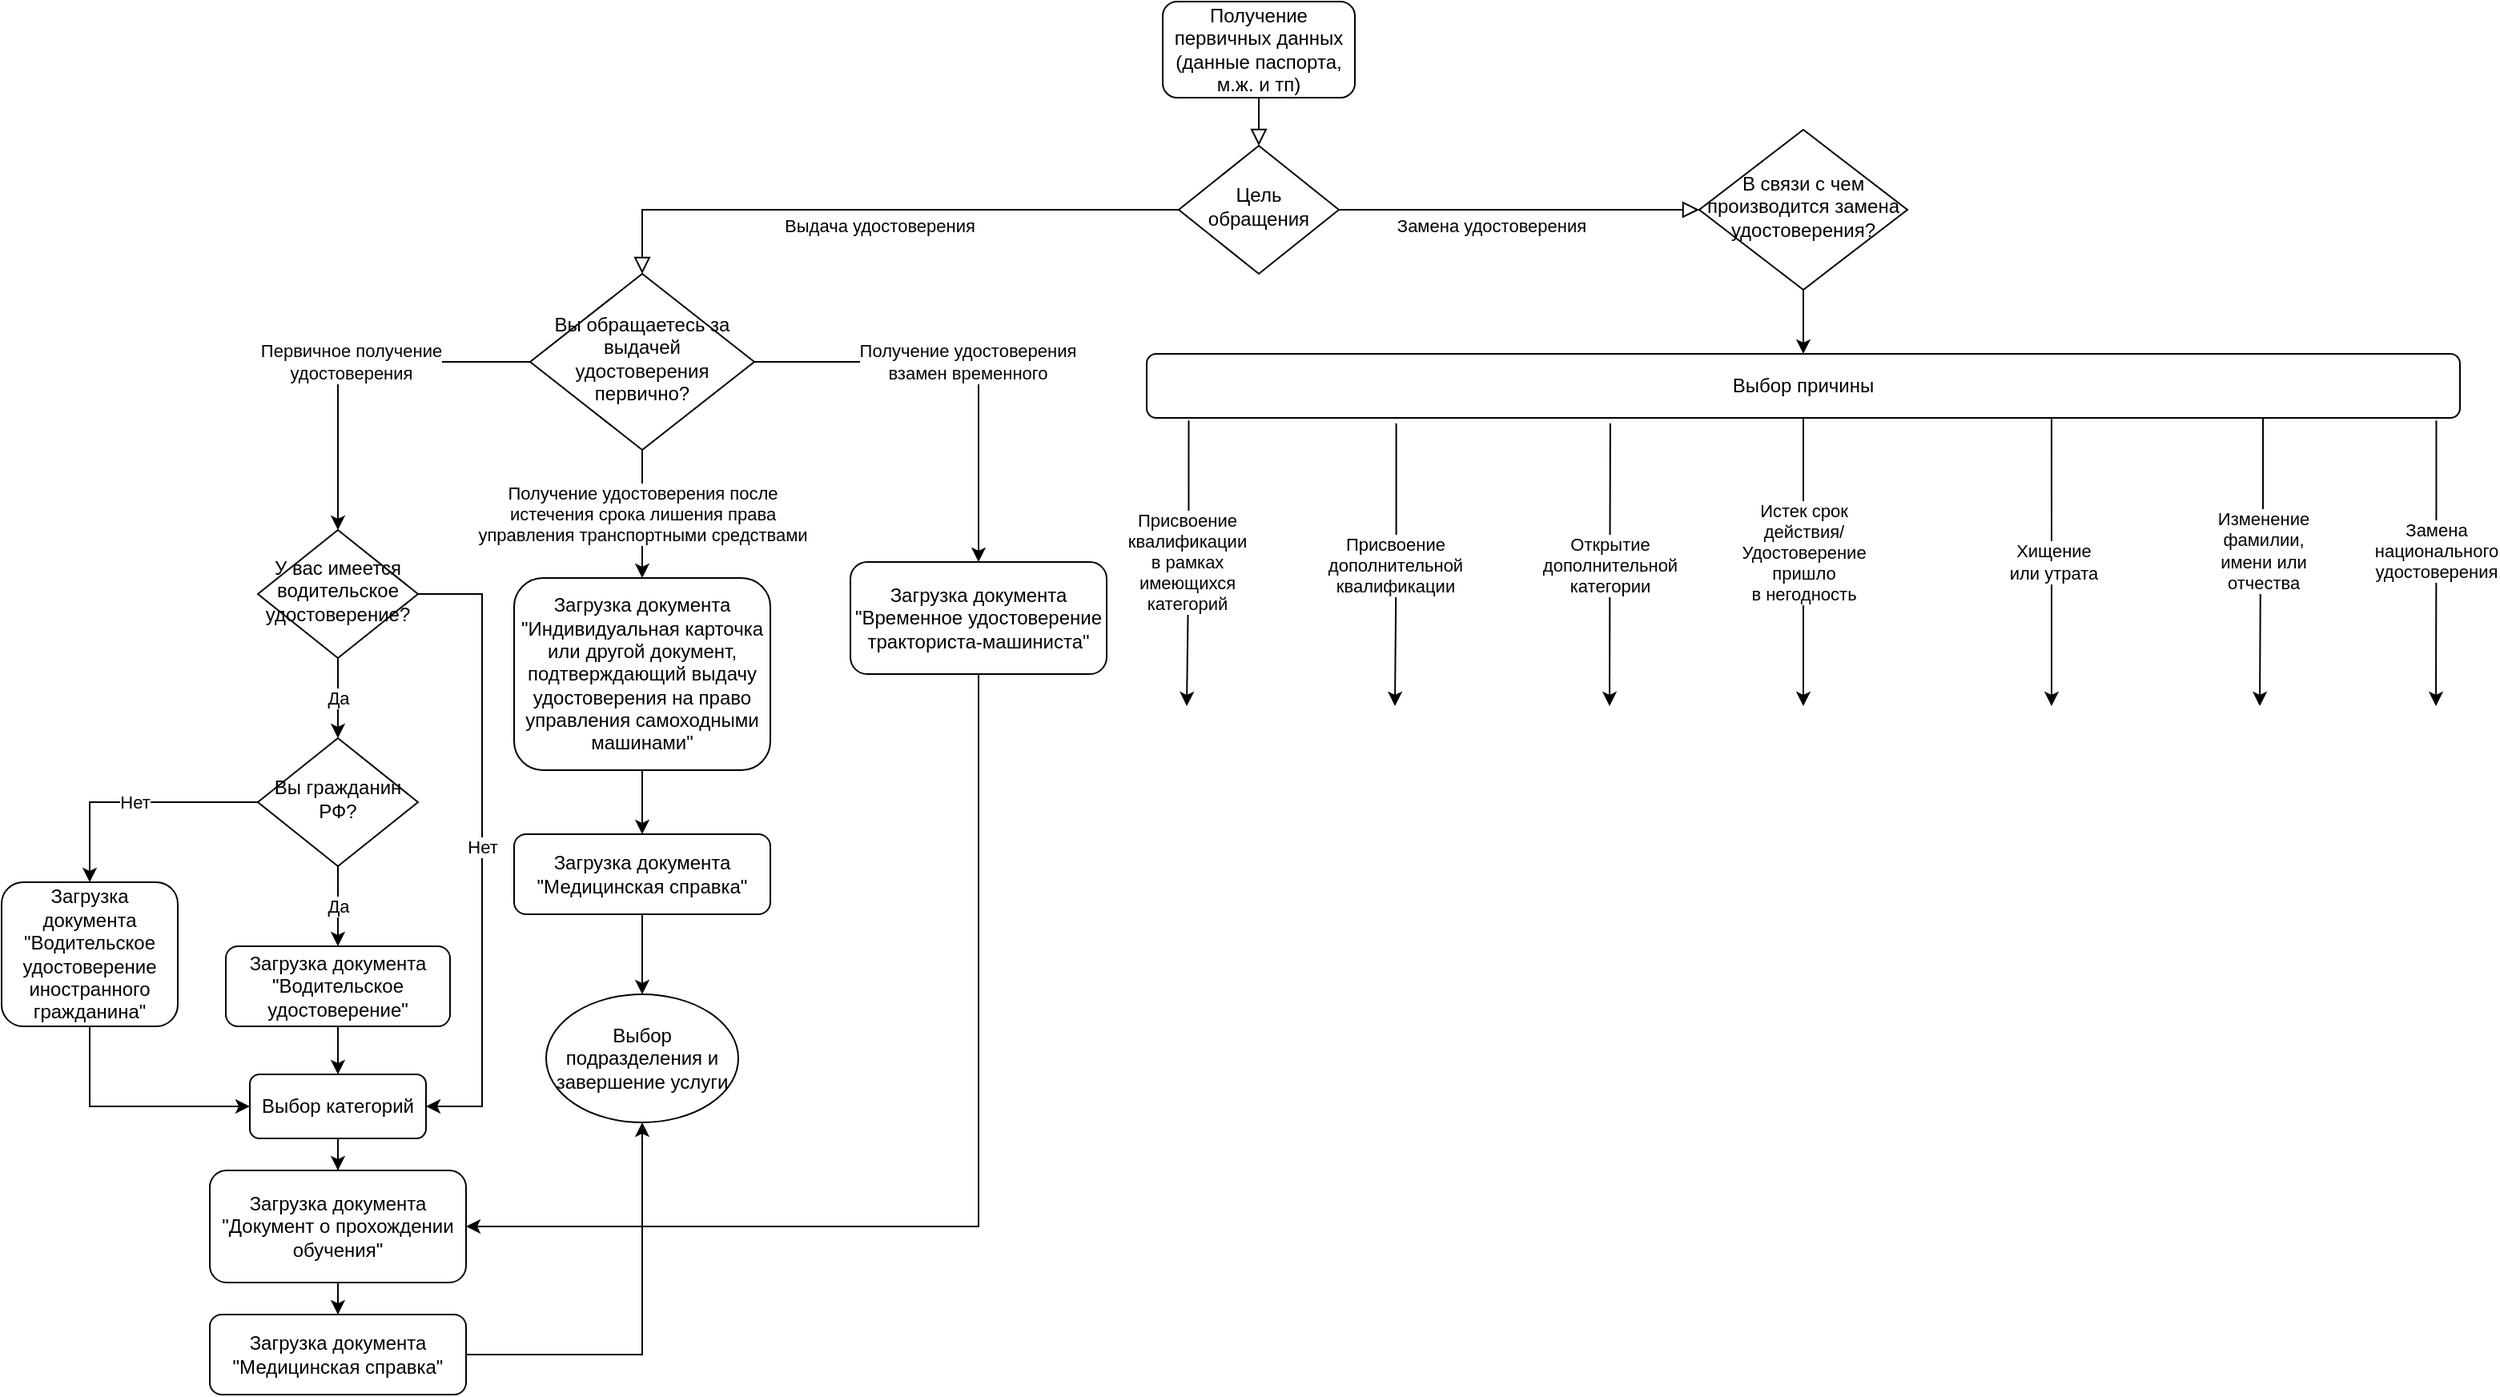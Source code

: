 <mxfile version="14.8.0" type="github" pages="8">
  <diagram id="C5RBs43oDa-KdzZeNtuy" name="Page-1">
    <mxGraphModel dx="1185" dy="635" grid="1" gridSize="10" guides="1" tooltips="1" connect="1" arrows="1" fold="1" page="1" pageScale="1" pageWidth="1654" pageHeight="1169" math="0" shadow="0">
      <root>
        <mxCell id="WIyWlLk6GJQsqaUBKTNV-0" />
        <mxCell id="WIyWlLk6GJQsqaUBKTNV-1" parent="WIyWlLk6GJQsqaUBKTNV-0" />
        <mxCell id="WIyWlLk6GJQsqaUBKTNV-2" value="" style="rounded=0;html=1;jettySize=auto;orthogonalLoop=1;fontSize=11;endArrow=block;endFill=0;endSize=8;strokeWidth=1;shadow=0;labelBackgroundColor=none;edgeStyle=orthogonalEdgeStyle;" parent="WIyWlLk6GJQsqaUBKTNV-1" source="WIyWlLk6GJQsqaUBKTNV-3" target="WIyWlLk6GJQsqaUBKTNV-6" edge="1">
          <mxGeometry relative="1" as="geometry" />
        </mxCell>
        <mxCell id="WIyWlLk6GJQsqaUBKTNV-3" value="Получение первичных данных (данные паспорта, м.ж. и тп)" style="rounded=1;whiteSpace=wrap;html=1;fontSize=12;glass=0;strokeWidth=1;shadow=0;" parent="WIyWlLk6GJQsqaUBKTNV-1" vertex="1">
          <mxGeometry x="765" y="40" width="120" height="60" as="geometry" />
        </mxCell>
        <mxCell id="WIyWlLk6GJQsqaUBKTNV-4" value="Замена удостоверения" style="rounded=0;html=1;jettySize=auto;orthogonalLoop=1;fontSize=11;endArrow=block;endFill=0;endSize=8;strokeWidth=1;shadow=0;labelBackgroundColor=none;edgeStyle=orthogonalEdgeStyle;entryX=0;entryY=0.5;entryDx=0;entryDy=0;" parent="WIyWlLk6GJQsqaUBKTNV-1" source="WIyWlLk6GJQsqaUBKTNV-6" target="LP5ZY8irFqe8Ylj5ovww-49" edge="1">
          <mxGeometry x="-0.156" y="-10" relative="1" as="geometry">
            <mxPoint as="offset" />
            <mxPoint x="825.0" y="260" as="targetPoint" />
          </mxGeometry>
        </mxCell>
        <mxCell id="WIyWlLk6GJQsqaUBKTNV-5" value="Выдача удостоверения" style="edgeStyle=orthogonalEdgeStyle;rounded=0;html=1;jettySize=auto;orthogonalLoop=1;fontSize=11;endArrow=block;endFill=0;endSize=8;strokeWidth=1;shadow=0;labelBackgroundColor=none;entryX=0.5;entryY=0;entryDx=0;entryDy=0;" parent="WIyWlLk6GJQsqaUBKTNV-1" source="WIyWlLk6GJQsqaUBKTNV-6" target="LP5ZY8irFqe8Ylj5ovww-3" edge="1">
          <mxGeometry y="10" relative="1" as="geometry">
            <mxPoint as="offset" />
            <mxPoint x="440" y="190" as="targetPoint" />
          </mxGeometry>
        </mxCell>
        <mxCell id="WIyWlLk6GJQsqaUBKTNV-6" value="Цель обращения" style="rhombus;whiteSpace=wrap;html=1;shadow=0;fontFamily=Helvetica;fontSize=12;align=center;strokeWidth=1;spacing=6;spacingTop=-4;" parent="WIyWlLk6GJQsqaUBKTNV-1" vertex="1">
          <mxGeometry x="775" y="130" width="100" height="80" as="geometry" />
        </mxCell>
        <mxCell id="LP5ZY8irFqe8Ylj5ovww-7" value="Первичное получение &lt;br&gt;удостоверения" style="edgeStyle=orthogonalEdgeStyle;rounded=0;orthogonalLoop=1;jettySize=auto;html=1;entryX=0.5;entryY=0;entryDx=0;entryDy=0;" edge="1" parent="WIyWlLk6GJQsqaUBKTNV-1" source="LP5ZY8irFqe8Ylj5ovww-3" target="LP5ZY8irFqe8Ylj5ovww-5">
          <mxGeometry relative="1" as="geometry" />
        </mxCell>
        <mxCell id="LP5ZY8irFqe8Ylj5ovww-8" value="Получение удостоверения после &lt;br&gt;истечения срока лишения права &lt;br&gt;управления транспортными средствами" style="edgeStyle=orthogonalEdgeStyle;rounded=0;orthogonalLoop=1;jettySize=auto;html=1;entryX=0.5;entryY=0;entryDx=0;entryDy=0;" edge="1" parent="WIyWlLk6GJQsqaUBKTNV-1" source="LP5ZY8irFqe8Ylj5ovww-3" target="LP5ZY8irFqe8Ylj5ovww-6">
          <mxGeometry relative="1" as="geometry" />
        </mxCell>
        <mxCell id="LP5ZY8irFqe8Ylj5ovww-10" value="Получение удостоверения &lt;br&gt;взамен временного" style="edgeStyle=orthogonalEdgeStyle;rounded=0;orthogonalLoop=1;jettySize=auto;html=1;entryX=0.5;entryY=0;entryDx=0;entryDy=0;" edge="1" parent="WIyWlLk6GJQsqaUBKTNV-1" source="LP5ZY8irFqe8Ylj5ovww-3" target="LP5ZY8irFqe8Ylj5ovww-9">
          <mxGeometry relative="1" as="geometry" />
        </mxCell>
        <mxCell id="LP5ZY8irFqe8Ylj5ovww-3" value="Вы обращаетесь за выдачей удостоверения первично?" style="rhombus;whiteSpace=wrap;html=1;shadow=0;fontFamily=Helvetica;fontSize=12;align=center;strokeWidth=1;spacing=6;spacingTop=-4;" vertex="1" parent="WIyWlLk6GJQsqaUBKTNV-1">
          <mxGeometry x="370" y="210" width="140" height="110" as="geometry" />
        </mxCell>
        <mxCell id="LP5ZY8irFqe8Ylj5ovww-12" value="Да" style="edgeStyle=orthogonalEdgeStyle;rounded=0;orthogonalLoop=1;jettySize=auto;html=1;entryX=0.5;entryY=0;entryDx=0;entryDy=0;" edge="1" parent="WIyWlLk6GJQsqaUBKTNV-1" source="LP5ZY8irFqe8Ylj5ovww-5" target="LP5ZY8irFqe8Ylj5ovww-11">
          <mxGeometry relative="1" as="geometry" />
        </mxCell>
        <mxCell id="LP5ZY8irFqe8Ylj5ovww-47" value="Нет" style="edgeStyle=orthogonalEdgeStyle;rounded=0;orthogonalLoop=1;jettySize=auto;html=1;entryX=1;entryY=0.5;entryDx=0;entryDy=0;" edge="1" parent="WIyWlLk6GJQsqaUBKTNV-1" source="LP5ZY8irFqe8Ylj5ovww-5" target="LP5ZY8irFqe8Ylj5ovww-29">
          <mxGeometry relative="1" as="geometry">
            <Array as="points">
              <mxPoint x="340" y="410" />
              <mxPoint x="340" y="730" />
            </Array>
          </mxGeometry>
        </mxCell>
        <mxCell id="LP5ZY8irFqe8Ylj5ovww-5" value="У вас имеется водительское удостоверение?" style="rhombus;whiteSpace=wrap;html=1;shadow=0;fontFamily=Helvetica;fontSize=12;align=center;strokeWidth=1;spacing=6;spacingTop=-4;" vertex="1" parent="WIyWlLk6GJQsqaUBKTNV-1">
          <mxGeometry x="200" y="370" width="100" height="80" as="geometry" />
        </mxCell>
        <mxCell id="LP5ZY8irFqe8Ylj5ovww-17" style="edgeStyle=orthogonalEdgeStyle;rounded=0;orthogonalLoop=1;jettySize=auto;html=1;entryX=0.5;entryY=0;entryDx=0;entryDy=0;" edge="1" parent="WIyWlLk6GJQsqaUBKTNV-1" source="LP5ZY8irFqe8Ylj5ovww-6" target="LP5ZY8irFqe8Ylj5ovww-15">
          <mxGeometry relative="1" as="geometry" />
        </mxCell>
        <mxCell id="LP5ZY8irFqe8Ylj5ovww-6" value="Загрузка документа &quot;Индивидуальная карточка или другой документ, подтверждающий выдачу удостоверения на право управления самоходными машинами&quot;" style="rounded=1;whiteSpace=wrap;html=1;shadow=0;strokeWidth=1;" vertex="1" parent="WIyWlLk6GJQsqaUBKTNV-1">
          <mxGeometry x="360" y="400" width="160" height="120" as="geometry" />
        </mxCell>
        <mxCell id="LP5ZY8irFqe8Ylj5ovww-46" style="edgeStyle=orthogonalEdgeStyle;rounded=0;orthogonalLoop=1;jettySize=auto;html=1;entryX=1;entryY=0.5;entryDx=0;entryDy=0;" edge="1" parent="WIyWlLk6GJQsqaUBKTNV-1" source="LP5ZY8irFqe8Ylj5ovww-9" target="LP5ZY8irFqe8Ylj5ovww-31">
          <mxGeometry relative="1" as="geometry">
            <Array as="points">
              <mxPoint x="650" y="805" />
            </Array>
          </mxGeometry>
        </mxCell>
        <mxCell id="LP5ZY8irFqe8Ylj5ovww-9" value="Загрузка документа &quot;Временное удостоверение тракториста-машиниста&quot;" style="rounded=1;whiteSpace=wrap;html=1;shadow=0;strokeWidth=1;" vertex="1" parent="WIyWlLk6GJQsqaUBKTNV-1">
          <mxGeometry x="570" y="390" width="160" height="70" as="geometry" />
        </mxCell>
        <mxCell id="LP5ZY8irFqe8Ylj5ovww-25" value="Да" style="edgeStyle=orthogonalEdgeStyle;rounded=0;orthogonalLoop=1;jettySize=auto;html=1;entryX=0.5;entryY=0;entryDx=0;entryDy=0;" edge="1" parent="WIyWlLk6GJQsqaUBKTNV-1" source="LP5ZY8irFqe8Ylj5ovww-11" target="LP5ZY8irFqe8Ylj5ovww-24">
          <mxGeometry relative="1" as="geometry" />
        </mxCell>
        <mxCell id="LP5ZY8irFqe8Ylj5ovww-28" value="Нет" style="edgeStyle=orthogonalEdgeStyle;rounded=0;orthogonalLoop=1;jettySize=auto;html=1;entryX=0.5;entryY=0;entryDx=0;entryDy=0;" edge="1" parent="WIyWlLk6GJQsqaUBKTNV-1" source="LP5ZY8irFqe8Ylj5ovww-11" target="LP5ZY8irFqe8Ylj5ovww-26">
          <mxGeometry relative="1" as="geometry" />
        </mxCell>
        <mxCell id="LP5ZY8irFqe8Ylj5ovww-11" value="Вы гражданин РФ?" style="rhombus;whiteSpace=wrap;html=1;shadow=0;fontFamily=Helvetica;fontSize=12;align=center;strokeWidth=1;spacing=6;spacingTop=-4;" vertex="1" parent="WIyWlLk6GJQsqaUBKTNV-1">
          <mxGeometry x="200" y="500" width="100" height="80" as="geometry" />
        </mxCell>
        <mxCell id="LP5ZY8irFqe8Ylj5ovww-18" style="edgeStyle=orthogonalEdgeStyle;rounded=0;orthogonalLoop=1;jettySize=auto;html=1;entryX=0.5;entryY=0;entryDx=0;entryDy=0;" edge="1" parent="WIyWlLk6GJQsqaUBKTNV-1" source="LP5ZY8irFqe8Ylj5ovww-15" target="LP5ZY8irFqe8Ylj5ovww-16">
          <mxGeometry relative="1" as="geometry" />
        </mxCell>
        <mxCell id="LP5ZY8irFqe8Ylj5ovww-15" value="Загрузка документа &quot;Медицинская справка&quot;" style="rounded=1;whiteSpace=wrap;html=1;shadow=0;strokeWidth=1;" vertex="1" parent="WIyWlLk6GJQsqaUBKTNV-1">
          <mxGeometry x="360" y="560" width="160" height="50" as="geometry" />
        </mxCell>
        <mxCell id="LP5ZY8irFqe8Ylj5ovww-16" value="Выбор подразделения и завершение услуги" style="ellipse;whiteSpace=wrap;html=1;shadow=0;strokeWidth=1;" vertex="1" parent="WIyWlLk6GJQsqaUBKTNV-1">
          <mxGeometry x="380" y="660" width="120" height="80" as="geometry" />
        </mxCell>
        <mxCell id="LP5ZY8irFqe8Ylj5ovww-30" style="edgeStyle=orthogonalEdgeStyle;rounded=0;orthogonalLoop=1;jettySize=auto;html=1;entryX=0.5;entryY=0;entryDx=0;entryDy=0;" edge="1" parent="WIyWlLk6GJQsqaUBKTNV-1" source="LP5ZY8irFqe8Ylj5ovww-24" target="LP5ZY8irFqe8Ylj5ovww-29">
          <mxGeometry relative="1" as="geometry" />
        </mxCell>
        <mxCell id="LP5ZY8irFqe8Ylj5ovww-24" value="Загрузка документа &quot;Водительское удостоверение&quot;" style="rounded=1;whiteSpace=wrap;html=1;shadow=0;strokeWidth=1;" vertex="1" parent="WIyWlLk6GJQsqaUBKTNV-1">
          <mxGeometry x="180" y="630" width="140" height="50" as="geometry" />
        </mxCell>
        <mxCell id="LP5ZY8irFqe8Ylj5ovww-44" style="edgeStyle=orthogonalEdgeStyle;rounded=0;orthogonalLoop=1;jettySize=auto;html=1;entryX=0;entryY=0.5;entryDx=0;entryDy=0;" edge="1" parent="WIyWlLk6GJQsqaUBKTNV-1" source="LP5ZY8irFqe8Ylj5ovww-26" target="LP5ZY8irFqe8Ylj5ovww-29">
          <mxGeometry relative="1" as="geometry">
            <Array as="points">
              <mxPoint x="95" y="730" />
            </Array>
          </mxGeometry>
        </mxCell>
        <mxCell id="LP5ZY8irFqe8Ylj5ovww-26" value="Загрузка документа &quot;Водительское удостоверение иностранного гражданина&quot;" style="rounded=1;whiteSpace=wrap;html=1;shadow=0;strokeWidth=1;" vertex="1" parent="WIyWlLk6GJQsqaUBKTNV-1">
          <mxGeometry x="40" y="590" width="110" height="90" as="geometry" />
        </mxCell>
        <mxCell id="LP5ZY8irFqe8Ylj5ovww-33" style="edgeStyle=orthogonalEdgeStyle;rounded=0;orthogonalLoop=1;jettySize=auto;html=1;" edge="1" parent="WIyWlLk6GJQsqaUBKTNV-1" source="LP5ZY8irFqe8Ylj5ovww-29" target="LP5ZY8irFqe8Ylj5ovww-31">
          <mxGeometry relative="1" as="geometry" />
        </mxCell>
        <mxCell id="LP5ZY8irFqe8Ylj5ovww-29" value="Выбор категорий" style="rounded=1;whiteSpace=wrap;html=1;shadow=0;strokeWidth=1;" vertex="1" parent="WIyWlLk6GJQsqaUBKTNV-1">
          <mxGeometry x="195" y="710" width="110" height="40" as="geometry" />
        </mxCell>
        <mxCell id="LP5ZY8irFqe8Ylj5ovww-34" style="edgeStyle=orthogonalEdgeStyle;rounded=0;orthogonalLoop=1;jettySize=auto;html=1;" edge="1" parent="WIyWlLk6GJQsqaUBKTNV-1" source="LP5ZY8irFqe8Ylj5ovww-31" target="LP5ZY8irFqe8Ylj5ovww-32">
          <mxGeometry relative="1" as="geometry" />
        </mxCell>
        <mxCell id="LP5ZY8irFqe8Ylj5ovww-31" value="Загрузка документа &quot;Документ о прохождении обучения&quot;" style="rounded=1;whiteSpace=wrap;html=1;shadow=0;strokeWidth=1;" vertex="1" parent="WIyWlLk6GJQsqaUBKTNV-1">
          <mxGeometry x="170" y="770" width="160" height="70" as="geometry" />
        </mxCell>
        <mxCell id="LP5ZY8irFqe8Ylj5ovww-35" style="edgeStyle=orthogonalEdgeStyle;rounded=0;orthogonalLoop=1;jettySize=auto;html=1;entryX=0.5;entryY=1;entryDx=0;entryDy=0;" edge="1" parent="WIyWlLk6GJQsqaUBKTNV-1" source="LP5ZY8irFqe8Ylj5ovww-32" target="LP5ZY8irFqe8Ylj5ovww-16">
          <mxGeometry relative="1" as="geometry" />
        </mxCell>
        <mxCell id="LP5ZY8irFqe8Ylj5ovww-32" value="Загрузка документа &quot;Медицинская справка&quot;" style="rounded=1;whiteSpace=wrap;html=1;shadow=0;strokeWidth=1;" vertex="1" parent="WIyWlLk6GJQsqaUBKTNV-1">
          <mxGeometry x="170" y="860" width="160" height="50" as="geometry" />
        </mxCell>
        <mxCell id="LP5ZY8irFqe8Ylj5ovww-54" style="edgeStyle=orthogonalEdgeStyle;rounded=0;orthogonalLoop=1;jettySize=auto;html=1;" edge="1" parent="WIyWlLk6GJQsqaUBKTNV-1" source="LP5ZY8irFqe8Ylj5ovww-49" target="LP5ZY8irFqe8Ylj5ovww-53">
          <mxGeometry relative="1" as="geometry" />
        </mxCell>
        <mxCell id="LP5ZY8irFqe8Ylj5ovww-49" value="В связи с чем производится замена удостоверения?" style="rhombus;whiteSpace=wrap;html=1;shadow=0;fontFamily=Helvetica;fontSize=12;align=center;strokeWidth=1;spacing=6;spacingTop=-4;" vertex="1" parent="WIyWlLk6GJQsqaUBKTNV-1">
          <mxGeometry x="1100" y="120" width="130" height="100" as="geometry" />
        </mxCell>
        <mxCell id="LP5ZY8irFqe8Ylj5ovww-56" value="Присвоение &lt;br&gt;дополнительной &lt;br&gt;квалификации" style="edgeStyle=orthogonalEdgeStyle;rounded=0;orthogonalLoop=1;jettySize=auto;html=1;exitX=0.19;exitY=1.083;exitDx=0;exitDy=0;exitPerimeter=0;" edge="1" parent="WIyWlLk6GJQsqaUBKTNV-1" source="LP5ZY8irFqe8Ylj5ovww-53">
          <mxGeometry relative="1" as="geometry">
            <mxPoint x="910" y="480" as="targetPoint" />
            <mxPoint x="910" y="320" as="sourcePoint" />
          </mxGeometry>
        </mxCell>
        <mxCell id="LP5ZY8irFqe8Ylj5ovww-59" value="Присвоение &lt;br&gt;квалификации &lt;br&gt;в рамках &lt;br&gt;имеющихся &lt;br&gt;категорий" style="edgeStyle=orthogonalEdgeStyle;rounded=0;orthogonalLoop=1;jettySize=auto;html=1;exitX=0.032;exitY=1.042;exitDx=0;exitDy=0;exitPerimeter=0;" edge="1" parent="WIyWlLk6GJQsqaUBKTNV-1" source="LP5ZY8irFqe8Ylj5ovww-53">
          <mxGeometry relative="1" as="geometry">
            <mxPoint x="780" y="480" as="targetPoint" />
            <mxPoint x="780" y="310" as="sourcePoint" />
          </mxGeometry>
        </mxCell>
        <mxCell id="LP5ZY8irFqe8Ylj5ovww-60" value="Открытие &lt;br&gt;дополнительной &lt;br&gt;категории" style="edgeStyle=orthogonalEdgeStyle;rounded=0;orthogonalLoop=1;jettySize=auto;html=1;exitX=0.353;exitY=1.083;exitDx=0;exitDy=0;exitPerimeter=0;" edge="1" parent="WIyWlLk6GJQsqaUBKTNV-1" source="LP5ZY8irFqe8Ylj5ovww-53">
          <mxGeometry relative="1" as="geometry">
            <mxPoint x="1044" y="480" as="targetPoint" />
            <mxPoint x="1044" y="310" as="sourcePoint" />
          </mxGeometry>
        </mxCell>
        <mxCell id="LP5ZY8irFqe8Ylj5ovww-53" value="Выбор причины" style="rounded=1;whiteSpace=wrap;html=1;shadow=0;strokeWidth=1;" vertex="1" parent="WIyWlLk6GJQsqaUBKTNV-1">
          <mxGeometry x="755" y="260" width="820" height="40" as="geometry" />
        </mxCell>
        <mxCell id="LP5ZY8irFqe8Ylj5ovww-61" value="Хищение &lt;br&gt;или утрата" style="edgeStyle=orthogonalEdgeStyle;rounded=0;orthogonalLoop=1;jettySize=auto;html=1;exitX=0.689;exitY=1;exitDx=0;exitDy=0;exitPerimeter=0;" edge="1" parent="WIyWlLk6GJQsqaUBKTNV-1" source="LP5ZY8irFqe8Ylj5ovww-53">
          <mxGeometry relative="1" as="geometry">
            <mxPoint x="1320" y="480" as="targetPoint" />
            <mxPoint x="1320" y="310" as="sourcePoint" />
          </mxGeometry>
        </mxCell>
        <mxCell id="LP5ZY8irFqe8Ylj5ovww-62" value="Изменение &lt;br&gt;фамилии, &lt;br&gt;имени или &lt;br&gt;отчества" style="edgeStyle=orthogonalEdgeStyle;rounded=0;orthogonalLoop=1;jettySize=auto;html=1;exitX=0.85;exitY=1;exitDx=0;exitDy=0;exitPerimeter=0;" edge="1" parent="WIyWlLk6GJQsqaUBKTNV-1" source="LP5ZY8irFqe8Ylj5ovww-53">
          <mxGeometry x="-0.091" relative="1" as="geometry">
            <mxPoint x="1450" y="480" as="targetPoint" />
            <mxPoint x="1450" y="310" as="sourcePoint" />
            <mxPoint as="offset" />
          </mxGeometry>
        </mxCell>
        <mxCell id="LP5ZY8irFqe8Ylj5ovww-63" value="Замена &lt;br&gt;национального &lt;br&gt;удостоверения" style="edgeStyle=orthogonalEdgeStyle;rounded=0;orthogonalLoop=1;jettySize=auto;html=1;exitX=0.982;exitY=1.042;exitDx=0;exitDy=0;exitPerimeter=0;" edge="1" parent="WIyWlLk6GJQsqaUBKTNV-1" source="LP5ZY8irFqe8Ylj5ovww-53">
          <mxGeometry x="-0.091" relative="1" as="geometry">
            <mxPoint x="1560" y="480" as="targetPoint" />
            <mxPoint x="1560" y="310" as="sourcePoint" />
            <mxPoint as="offset" />
          </mxGeometry>
        </mxCell>
        <mxCell id="LP5ZY8irFqe8Ylj5ovww-64" value="Истек срок &lt;br&gt;действия/&lt;br&gt;Удостоверение &lt;br&gt;пришло &lt;br&gt;в негодность" style="edgeStyle=orthogonalEdgeStyle;rounded=0;orthogonalLoop=1;jettySize=auto;html=1;exitX=0.5;exitY=1;exitDx=0;exitDy=0;exitPerimeter=0;" edge="1" parent="WIyWlLk6GJQsqaUBKTNV-1" source="LP5ZY8irFqe8Ylj5ovww-53">
          <mxGeometry x="-0.077" relative="1" as="geometry">
            <mxPoint x="1165" y="480" as="targetPoint" />
            <mxPoint x="1164.5" y="310" as="sourcePoint" />
            <Array as="points" />
            <mxPoint as="offset" />
          </mxGeometry>
        </mxCell>
      </root>
    </mxGraphModel>
  </diagram>
  <diagram id="hclW55LtqkLdawyu5qr-" name="Присвоение квалификации в рамках имеющихся категорий">
    <mxGraphModel dx="1673" dy="896" grid="1" gridSize="10" guides="1" tooltips="1" connect="1" arrows="1" fold="1" page="1" pageScale="1" pageWidth="827" pageHeight="1169" math="0" shadow="0">
      <root>
        <mxCell id="kvLU15jJftnli9S3MVWt-0" />
        <mxCell id="kvLU15jJftnli9S3MVWt-1" parent="kvLU15jJftnli9S3MVWt-0" />
        <mxCell id="B0eFu-9J3ncslHHkNvlE-0" style="edgeStyle=orthogonalEdgeStyle;rounded=0;orthogonalLoop=1;jettySize=auto;html=1;entryX=0.5;entryY=0;entryDx=0;entryDy=0;" edge="1" parent="kvLU15jJftnli9S3MVWt-1" source="VKUfGbv2Q31R_BO1hPON-0" target="VKUfGbv2Q31R_BO1hPON-1">
          <mxGeometry relative="1" as="geometry" />
        </mxCell>
        <mxCell id="VKUfGbv2Q31R_BO1hPON-0" value="Загрузка документа &quot;Документ о присвоении квалификации&quot;" style="rounded=1;whiteSpace=wrap;html=1;shadow=0;strokeWidth=1;" vertex="1" parent="kvLU15jJftnli9S3MVWt-1">
          <mxGeometry x="120" y="90" width="160" height="50" as="geometry" />
        </mxCell>
        <mxCell id="B0eFu-9J3ncslHHkNvlE-1" style="edgeStyle=orthogonalEdgeStyle;rounded=0;orthogonalLoop=1;jettySize=auto;html=1;entryX=0.5;entryY=0;entryDx=0;entryDy=0;" edge="1" parent="kvLU15jJftnli9S3MVWt-1" source="VKUfGbv2Q31R_BO1hPON-1" target="VKUfGbv2Q31R_BO1hPON-2">
          <mxGeometry relative="1" as="geometry" />
        </mxCell>
        <mxCell id="VKUfGbv2Q31R_BO1hPON-1" value="Загрузка документа &quot;Удостоверение тракториста-машиниста (тракториста) или другое удостоверение на право управления самоходными машинами&lt;span style=&quot;color: rgba(0 , 0 , 0 , 0) ; font-family: monospace ; font-size: 0px&quot;&gt;%3CmxGraphModel%3E%3Croot%3E%3CmxCell%20id%3D%220%22%2F%3E%3CmxCell%20id%3D%221%22%20parent%3D%220%22%2F%3E%3CmxCell%20id%3D%222%22%20value%3D%22%D0%97%D0%B0%D0%B3%D1%80%D1%83%D0%B7%D0%BA%D0%B0%20%D0%B4%D0%BE%D0%BA%D1%83%D0%BC%D0%B5%D0%BD%D1%82%D0%B0%20%26quot%3B%D0%94%D0%BE%D0%BA%D1%83%D0%BC%D0%B5%D0%BD%D1%82%20%D0%BE%20%D0%BF%D1%80%D0%B8%D1%81%D0%B2%D0%BE%D0%B5%D0%BD%D0%B8%D0%B8%20%D0%BA%D0%B2%D0%B0%D0%BB%D0%B8%D1%84%D0%B8%D0%BA%D0%B0%D1%86%D0%B8%D0%B8%26quot%3B%22%20style%3D%22rounded%3D1%3BwhiteSpace%3Dwrap%3Bhtml%3D1%3Bshadow%3D0%3BstrokeWidth%3D1%3B%22%20vertex%3D%221%22%20parent%3D%221%22%3E%3CmxGeometry%20x%3D%221130%22%20y%3D%22420%22%20width%3D%22160%22%20height%3D%2250%22%20as%3D%22geometry%22%2F%3E%3C%2FmxCell%3E%3C%2Froot%3E%3C%2FmxGraphModel%3E&lt;/span&gt;&lt;span style=&quot;color: rgba(0 , 0 , 0 , 0) ; font-family: monospace ; font-size: 0px&quot;&gt;%3CmxGraphModel%3E%3Croot%3E%3CmxCell%20id%3D%220%22%2F%3E%3CmxCell%20id%3D%221%22%20parent%3D%220%22%2F%3E%3CmxCell%20id%3D%222%22%20value%3D%22%D0%97%D0%B0%D0%B3%D1%80%D1%83%D0%B7%D0%BA%D0%B0%20%D0%B4%D0%BE%D0%BA%D1%83%D0%BC%D0%B5%D0%BD%D1%82%D0%B0%20%26quot%3B%D0%94%D0%BE%D0%BA%D1%83%D0%BC%D0%B5%D0%BD%D1%82%20%D0%BE%20%D0%BF%D1%80%D0%B8%D1%81%D0%B2%D0%BE%D0%B5%D0%BD%D0%B8%D0%B8%20%D0%BA%D0%B2%D0%B0%D0%BB%D0%B8%D1%84%D0%B8%D0%BA%D0%B0%D1%86%D0%B8%D0%B8%26quot%3B%22%20style%3D%22rounded%3D1%3BwhiteSpace%3Dwrap%3Bhtml%3D1%3Bshadow%3D0%3BstrokeWidth%3D1%3B%22%20vertex%3D%221%22%20parent%3D%221%22%3E%3CmxGeometry%20x%3D%221130%22%20y%3D%22420%22%20width%3D%22160%22%20height%3D%2250%22%20as%3D%22geometry%22%2F%3E%3C%2FmxCell%3E%3C%2Froot%3E%3C%2FmxGraphModel%3E&lt;/span&gt;&quot;" style="rounded=1;whiteSpace=wrap;html=1;shadow=0;strokeWidth=1;" vertex="1" parent="kvLU15jJftnli9S3MVWt-1">
          <mxGeometry x="120" y="170" width="160" height="90" as="geometry" />
        </mxCell>
        <mxCell id="B0eFu-9J3ncslHHkNvlE-2" style="edgeStyle=orthogonalEdgeStyle;rounded=0;orthogonalLoop=1;jettySize=auto;html=1;entryX=0.5;entryY=0;entryDx=0;entryDy=0;" edge="1" parent="kvLU15jJftnli9S3MVWt-1" source="VKUfGbv2Q31R_BO1hPON-2" target="VKUfGbv2Q31R_BO1hPON-3">
          <mxGeometry relative="1" as="geometry" />
        </mxCell>
        <mxCell id="VKUfGbv2Q31R_BO1hPON-2" value="Загрузка документа &quot;Индивидуальная карточка или другой документ, подтверждающий выдачу удостоверения на право управления самоходными машинами&quot;" style="rounded=1;whiteSpace=wrap;html=1;shadow=0;strokeWidth=1;" vertex="1" parent="kvLU15jJftnli9S3MVWt-1">
          <mxGeometry x="120" y="290" width="160" height="120" as="geometry" />
        </mxCell>
        <mxCell id="B0eFu-9J3ncslHHkNvlE-3" style="edgeStyle=orthogonalEdgeStyle;rounded=0;orthogonalLoop=1;jettySize=auto;html=1;entryX=0.5;entryY=0;entryDx=0;entryDy=0;" edge="1" parent="kvLU15jJftnli9S3MVWt-1" source="VKUfGbv2Q31R_BO1hPON-3" target="3Rrlsl-Phg1nYhmITeOv-0">
          <mxGeometry relative="1" as="geometry" />
        </mxCell>
        <mxCell id="VKUfGbv2Q31R_BO1hPON-3" value="Загрузка документа &quot;Медицинская справка&quot;" style="rounded=1;whiteSpace=wrap;html=1;shadow=0;strokeWidth=1;" vertex="1" parent="kvLU15jJftnli9S3MVWt-1">
          <mxGeometry x="120" y="440" width="160" height="50" as="geometry" />
        </mxCell>
        <mxCell id="3Rrlsl-Phg1nYhmITeOv-0" value="Выбор подразделения и завершение услуги" style="ellipse;whiteSpace=wrap;html=1;shadow=0;strokeWidth=1;" vertex="1" parent="kvLU15jJftnli9S3MVWt-1">
          <mxGeometry x="140" y="540" width="120" height="80" as="geometry" />
        </mxCell>
      </root>
    </mxGraphModel>
  </diagram>
  <diagram id="7OWJ0SJCPcD8ZJ4T7M_F" name="Присвоение дополнительной квалификации">
    <mxGraphModel dx="846" dy="896" grid="1" gridSize="10" guides="1" tooltips="1" connect="1" arrows="1" fold="1" page="1" pageScale="1" pageWidth="827" pageHeight="1169" math="0" shadow="0">
      <root>
        <mxCell id="7sy-wHbYIdsX4-8piPpg-0" />
        <mxCell id="7sy-wHbYIdsX4-8piPpg-1" parent="7sy-wHbYIdsX4-8piPpg-0" />
        <mxCell id="nRg2Jz34SIZ-nacFX3lx-16" style="edgeStyle=orthogonalEdgeStyle;rounded=0;orthogonalLoop=1;jettySize=auto;html=1;entryX=0.5;entryY=0;entryDx=0;entryDy=0;" edge="1" parent="7sy-wHbYIdsX4-8piPpg-1" source="nRg2Jz34SIZ-nacFX3lx-0" target="nRg2Jz34SIZ-nacFX3lx-3">
          <mxGeometry relative="1" as="geometry" />
        </mxCell>
        <mxCell id="nRg2Jz34SIZ-nacFX3lx-0" value="Загрузка документа &quot;Документ о присвоении квалификации&quot;" style="rounded=1;whiteSpace=wrap;html=1;shadow=0;strokeWidth=1;" vertex="1" parent="7sy-wHbYIdsX4-8piPpg-1">
          <mxGeometry x="1100" y="120" width="160" height="50" as="geometry" />
        </mxCell>
        <mxCell id="nRg2Jz34SIZ-nacFX3lx-1" value="Да" style="edgeStyle=orthogonalEdgeStyle;rounded=0;orthogonalLoop=1;jettySize=auto;html=1;entryX=0.5;entryY=0;entryDx=0;entryDy=0;" edge="1" parent="7sy-wHbYIdsX4-8piPpg-1" source="nRg2Jz34SIZ-nacFX3lx-3" target="nRg2Jz34SIZ-nacFX3lx-6">
          <mxGeometry relative="1" as="geometry" />
        </mxCell>
        <mxCell id="nRg2Jz34SIZ-nacFX3lx-2" value="Нет" style="edgeStyle=orthogonalEdgeStyle;rounded=0;orthogonalLoop=1;jettySize=auto;html=1;entryX=1;entryY=0.5;entryDx=0;entryDy=0;" edge="1" parent="7sy-wHbYIdsX4-8piPpg-1" source="nRg2Jz34SIZ-nacFX3lx-3" target="nRg2Jz34SIZ-nacFX3lx-12">
          <mxGeometry relative="1" as="geometry">
            <Array as="points">
              <mxPoint x="1270" y="250" />
              <mxPoint x="1270" y="570" />
            </Array>
          </mxGeometry>
        </mxCell>
        <mxCell id="nRg2Jz34SIZ-nacFX3lx-3" value="У вас имеется водительское удостоверение?" style="rhombus;whiteSpace=wrap;html=1;shadow=0;fontFamily=Helvetica;fontSize=12;align=center;strokeWidth=1;spacing=6;spacingTop=-4;" vertex="1" parent="7sy-wHbYIdsX4-8piPpg-1">
          <mxGeometry x="1130" y="210" width="100" height="80" as="geometry" />
        </mxCell>
        <mxCell id="nRg2Jz34SIZ-nacFX3lx-4" value="Да" style="edgeStyle=orthogonalEdgeStyle;rounded=0;orthogonalLoop=1;jettySize=auto;html=1;entryX=0.5;entryY=0;entryDx=0;entryDy=0;" edge="1" parent="7sy-wHbYIdsX4-8piPpg-1" source="nRg2Jz34SIZ-nacFX3lx-6" target="nRg2Jz34SIZ-nacFX3lx-8">
          <mxGeometry relative="1" as="geometry" />
        </mxCell>
        <mxCell id="nRg2Jz34SIZ-nacFX3lx-5" value="Нет" style="edgeStyle=orthogonalEdgeStyle;rounded=0;orthogonalLoop=1;jettySize=auto;html=1;entryX=0.5;entryY=0;entryDx=0;entryDy=0;" edge="1" parent="7sy-wHbYIdsX4-8piPpg-1" source="nRg2Jz34SIZ-nacFX3lx-6" target="nRg2Jz34SIZ-nacFX3lx-10">
          <mxGeometry relative="1" as="geometry" />
        </mxCell>
        <mxCell id="nRg2Jz34SIZ-nacFX3lx-6" value="Вы гражданин РФ?" style="rhombus;whiteSpace=wrap;html=1;shadow=0;fontFamily=Helvetica;fontSize=12;align=center;strokeWidth=1;spacing=6;spacingTop=-4;" vertex="1" parent="7sy-wHbYIdsX4-8piPpg-1">
          <mxGeometry x="1130" y="340" width="100" height="80" as="geometry" />
        </mxCell>
        <mxCell id="nRg2Jz34SIZ-nacFX3lx-7" style="edgeStyle=orthogonalEdgeStyle;rounded=0;orthogonalLoop=1;jettySize=auto;html=1;entryX=0.5;entryY=0;entryDx=0;entryDy=0;" edge="1" parent="7sy-wHbYIdsX4-8piPpg-1" source="nRg2Jz34SIZ-nacFX3lx-8" target="nRg2Jz34SIZ-nacFX3lx-12">
          <mxGeometry relative="1" as="geometry" />
        </mxCell>
        <mxCell id="nRg2Jz34SIZ-nacFX3lx-8" value="Загрузка документа &quot;Водительское удостоверение&quot;" style="rounded=1;whiteSpace=wrap;html=1;shadow=0;strokeWidth=1;" vertex="1" parent="7sy-wHbYIdsX4-8piPpg-1">
          <mxGeometry x="1110" y="470" width="140" height="50" as="geometry" />
        </mxCell>
        <mxCell id="nRg2Jz34SIZ-nacFX3lx-9" style="edgeStyle=orthogonalEdgeStyle;rounded=0;orthogonalLoop=1;jettySize=auto;html=1;entryX=0;entryY=0.5;entryDx=0;entryDy=0;" edge="1" parent="7sy-wHbYIdsX4-8piPpg-1" source="nRg2Jz34SIZ-nacFX3lx-10" target="nRg2Jz34SIZ-nacFX3lx-12">
          <mxGeometry relative="1" as="geometry">
            <Array as="points">
              <mxPoint x="1025" y="570" />
            </Array>
          </mxGeometry>
        </mxCell>
        <mxCell id="nRg2Jz34SIZ-nacFX3lx-10" value="Загрузка документа &quot;Водительское удостоверение иностранного гражданина&quot;" style="rounded=1;whiteSpace=wrap;html=1;shadow=0;strokeWidth=1;" vertex="1" parent="7sy-wHbYIdsX4-8piPpg-1">
          <mxGeometry x="970" y="430" width="110" height="90" as="geometry" />
        </mxCell>
        <mxCell id="nRg2Jz34SIZ-nacFX3lx-11" style="edgeStyle=orthogonalEdgeStyle;rounded=0;orthogonalLoop=1;jettySize=auto;html=1;" edge="1" parent="7sy-wHbYIdsX4-8piPpg-1" source="nRg2Jz34SIZ-nacFX3lx-12" target="nRg2Jz34SIZ-nacFX3lx-14">
          <mxGeometry relative="1" as="geometry" />
        </mxCell>
        <mxCell id="nRg2Jz34SIZ-nacFX3lx-12" value="Выбор категорий" style="rounded=1;whiteSpace=wrap;html=1;shadow=0;strokeWidth=1;" vertex="1" parent="7sy-wHbYIdsX4-8piPpg-1">
          <mxGeometry x="1125" y="550" width="110" height="40" as="geometry" />
        </mxCell>
        <mxCell id="nRg2Jz34SIZ-nacFX3lx-13" style="edgeStyle=orthogonalEdgeStyle;rounded=0;orthogonalLoop=1;jettySize=auto;html=1;" edge="1" parent="7sy-wHbYIdsX4-8piPpg-1" source="nRg2Jz34SIZ-nacFX3lx-14" target="nRg2Jz34SIZ-nacFX3lx-15">
          <mxGeometry relative="1" as="geometry" />
        </mxCell>
        <mxCell id="nRg2Jz34SIZ-nacFX3lx-14" value="Загрузка документа &quot;Документ о прохождении обучения&quot;" style="rounded=1;whiteSpace=wrap;html=1;shadow=0;strokeWidth=1;" vertex="1" parent="7sy-wHbYIdsX4-8piPpg-1">
          <mxGeometry x="1100" y="610" width="160" height="70" as="geometry" />
        </mxCell>
        <mxCell id="5MmIASrymnTv7L6Ay5e2-1" style="edgeStyle=orthogonalEdgeStyle;rounded=0;orthogonalLoop=1;jettySize=auto;html=1;entryX=0.5;entryY=0;entryDx=0;entryDy=0;" edge="1" parent="7sy-wHbYIdsX4-8piPpg-1" source="nRg2Jz34SIZ-nacFX3lx-15" target="5MmIASrymnTv7L6Ay5e2-0">
          <mxGeometry relative="1" as="geometry" />
        </mxCell>
        <mxCell id="nRg2Jz34SIZ-nacFX3lx-15" value="Загрузка документа &quot;Медицинская справка&quot;" style="rounded=1;whiteSpace=wrap;html=1;shadow=0;strokeWidth=1;" vertex="1" parent="7sy-wHbYIdsX4-8piPpg-1">
          <mxGeometry x="1100" y="700" width="160" height="50" as="geometry" />
        </mxCell>
        <mxCell id="5MmIASrymnTv7L6Ay5e2-0" value="Выбор подразделения и завершение услуги" style="ellipse;whiteSpace=wrap;html=1;shadow=0;strokeWidth=1;" vertex="1" parent="7sy-wHbYIdsX4-8piPpg-1">
          <mxGeometry x="1120" y="790" width="120" height="80" as="geometry" />
        </mxCell>
      </root>
    </mxGraphModel>
  </diagram>
  <diagram id="f9fnHv35TqbvRMG_lHDl" name="Открытие дополнительной категории">
    <mxGraphModel dx="1422" dy="762" grid="1" gridSize="10" guides="1" tooltips="1" connect="1" arrows="1" fold="1" page="1" pageScale="1" pageWidth="827" pageHeight="1169" math="0" shadow="0">
      <root>
        <mxCell id="01sahJC-VMEziEyesvi8-0" />
        <mxCell id="01sahJC-VMEziEyesvi8-1" parent="01sahJC-VMEziEyesvi8-0" />
        <mxCell id="62_IhepMnye-tNB4LGr4-15" style="edgeStyle=orthogonalEdgeStyle;rounded=0;orthogonalLoop=1;jettySize=auto;html=1;entryX=0.5;entryY=0;entryDx=0;entryDy=0;" edge="1" parent="01sahJC-VMEziEyesvi8-1" source="szA9S3h3JyB4_QqYPdiG-0" target="62_IhepMnye-tNB4LGr4-2">
          <mxGeometry relative="1" as="geometry" />
        </mxCell>
        <mxCell id="szA9S3h3JyB4_QqYPdiG-0" value="Загрузка документа &quot;Документ о прохождении обучения&quot;" style="rounded=1;whiteSpace=wrap;html=1;shadow=0;strokeWidth=1;" vertex="1" parent="01sahJC-VMEziEyesvi8-1">
          <mxGeometry x="310" y="40" width="160" height="70" as="geometry" />
        </mxCell>
        <mxCell id="62_IhepMnye-tNB4LGr4-0" value="Да" style="edgeStyle=orthogonalEdgeStyle;rounded=0;orthogonalLoop=1;jettySize=auto;html=1;entryX=0.5;entryY=0;entryDx=0;entryDy=0;" edge="1" parent="01sahJC-VMEziEyesvi8-1" source="62_IhepMnye-tNB4LGr4-2" target="62_IhepMnye-tNB4LGr4-5">
          <mxGeometry relative="1" as="geometry" />
        </mxCell>
        <mxCell id="62_IhepMnye-tNB4LGr4-1" value="Нет" style="edgeStyle=orthogonalEdgeStyle;rounded=0;orthogonalLoop=1;jettySize=auto;html=1;entryX=1;entryY=0.5;entryDx=0;entryDy=0;" edge="1" parent="01sahJC-VMEziEyesvi8-1" source="62_IhepMnye-tNB4LGr4-2" target="62_IhepMnye-tNB4LGr4-11">
          <mxGeometry relative="1" as="geometry">
            <Array as="points">
              <mxPoint x="480" y="180" />
              <mxPoint x="480" y="500" />
            </Array>
          </mxGeometry>
        </mxCell>
        <mxCell id="62_IhepMnye-tNB4LGr4-2" value="У вас имеется водительское удостоверение?" style="rhombus;whiteSpace=wrap;html=1;shadow=0;fontFamily=Helvetica;fontSize=12;align=center;strokeWidth=1;spacing=6;spacingTop=-4;" vertex="1" parent="01sahJC-VMEziEyesvi8-1">
          <mxGeometry x="340" y="140" width="100" height="80" as="geometry" />
        </mxCell>
        <mxCell id="62_IhepMnye-tNB4LGr4-3" value="Да" style="edgeStyle=orthogonalEdgeStyle;rounded=0;orthogonalLoop=1;jettySize=auto;html=1;entryX=0.5;entryY=0;entryDx=0;entryDy=0;" edge="1" parent="01sahJC-VMEziEyesvi8-1" source="62_IhepMnye-tNB4LGr4-5" target="62_IhepMnye-tNB4LGr4-7">
          <mxGeometry relative="1" as="geometry" />
        </mxCell>
        <mxCell id="62_IhepMnye-tNB4LGr4-4" value="Нет" style="edgeStyle=orthogonalEdgeStyle;rounded=0;orthogonalLoop=1;jettySize=auto;html=1;entryX=0.5;entryY=0;entryDx=0;entryDy=0;" edge="1" parent="01sahJC-VMEziEyesvi8-1" source="62_IhepMnye-tNB4LGr4-5" target="62_IhepMnye-tNB4LGr4-9">
          <mxGeometry relative="1" as="geometry" />
        </mxCell>
        <mxCell id="62_IhepMnye-tNB4LGr4-5" value="Вы гражданин РФ?" style="rhombus;whiteSpace=wrap;html=1;shadow=0;fontFamily=Helvetica;fontSize=12;align=center;strokeWidth=1;spacing=6;spacingTop=-4;" vertex="1" parent="01sahJC-VMEziEyesvi8-1">
          <mxGeometry x="340" y="270" width="100" height="80" as="geometry" />
        </mxCell>
        <mxCell id="62_IhepMnye-tNB4LGr4-6" style="edgeStyle=orthogonalEdgeStyle;rounded=0;orthogonalLoop=1;jettySize=auto;html=1;entryX=0.5;entryY=0;entryDx=0;entryDy=0;" edge="1" parent="01sahJC-VMEziEyesvi8-1" source="62_IhepMnye-tNB4LGr4-7" target="62_IhepMnye-tNB4LGr4-11">
          <mxGeometry relative="1" as="geometry" />
        </mxCell>
        <mxCell id="62_IhepMnye-tNB4LGr4-7" value="Загрузка документа &quot;Водительское удостоверение&quot;" style="rounded=1;whiteSpace=wrap;html=1;shadow=0;strokeWidth=1;" vertex="1" parent="01sahJC-VMEziEyesvi8-1">
          <mxGeometry x="320" y="400" width="140" height="50" as="geometry" />
        </mxCell>
        <mxCell id="62_IhepMnye-tNB4LGr4-8" style="edgeStyle=orthogonalEdgeStyle;rounded=0;orthogonalLoop=1;jettySize=auto;html=1;entryX=0;entryY=0.5;entryDx=0;entryDy=0;" edge="1" parent="01sahJC-VMEziEyesvi8-1" source="62_IhepMnye-tNB4LGr4-9" target="62_IhepMnye-tNB4LGr4-11">
          <mxGeometry relative="1" as="geometry">
            <Array as="points">
              <mxPoint x="235" y="500" />
            </Array>
          </mxGeometry>
        </mxCell>
        <mxCell id="62_IhepMnye-tNB4LGr4-9" value="Загрузка документа &quot;Водительское удостоверение иностранного гражданина&quot;" style="rounded=1;whiteSpace=wrap;html=1;shadow=0;strokeWidth=1;" vertex="1" parent="01sahJC-VMEziEyesvi8-1">
          <mxGeometry x="180" y="360" width="110" height="90" as="geometry" />
        </mxCell>
        <mxCell id="62_IhepMnye-tNB4LGr4-10" style="edgeStyle=orthogonalEdgeStyle;rounded=0;orthogonalLoop=1;jettySize=auto;html=1;" edge="1" parent="01sahJC-VMEziEyesvi8-1" source="62_IhepMnye-tNB4LGr4-11" target="62_IhepMnye-tNB4LGr4-13">
          <mxGeometry relative="1" as="geometry" />
        </mxCell>
        <mxCell id="62_IhepMnye-tNB4LGr4-11" value="Выбор категорий" style="rounded=1;whiteSpace=wrap;html=1;shadow=0;strokeWidth=1;" vertex="1" parent="01sahJC-VMEziEyesvi8-1">
          <mxGeometry x="335" y="480" width="110" height="40" as="geometry" />
        </mxCell>
        <mxCell id="62_IhepMnye-tNB4LGr4-12" style="edgeStyle=orthogonalEdgeStyle;rounded=0;orthogonalLoop=1;jettySize=auto;html=1;" edge="1" parent="01sahJC-VMEziEyesvi8-1" source="62_IhepMnye-tNB4LGr4-13" target="62_IhepMnye-tNB4LGr4-14">
          <mxGeometry relative="1" as="geometry" />
        </mxCell>
        <mxCell id="62_IhepMnye-tNB4LGr4-13" value="Загрузка документа &quot;Документ о прохождении обучения&quot;" style="rounded=1;whiteSpace=wrap;html=1;shadow=0;strokeWidth=1;" vertex="1" parent="01sahJC-VMEziEyesvi8-1">
          <mxGeometry x="310" y="540" width="160" height="70" as="geometry" />
        </mxCell>
        <mxCell id="n7QH0T3OYc7trggTqGyH-1" style="edgeStyle=orthogonalEdgeStyle;rounded=0;orthogonalLoop=1;jettySize=auto;html=1;entryX=0.5;entryY=0;entryDx=0;entryDy=0;" edge="1" parent="01sahJC-VMEziEyesvi8-1" source="62_IhepMnye-tNB4LGr4-14" target="n7QH0T3OYc7trggTqGyH-0">
          <mxGeometry relative="1" as="geometry" />
        </mxCell>
        <mxCell id="62_IhepMnye-tNB4LGr4-14" value="Загрузка документа &quot;Медицинская справка&quot;" style="rounded=1;whiteSpace=wrap;html=1;shadow=0;strokeWidth=1;" vertex="1" parent="01sahJC-VMEziEyesvi8-1">
          <mxGeometry x="310" y="630" width="160" height="50" as="geometry" />
        </mxCell>
        <mxCell id="n7QH0T3OYc7trggTqGyH-0" value="Выбор подразделения и завершение услуги" style="ellipse;whiteSpace=wrap;html=1;shadow=0;strokeWidth=1;" vertex="1" parent="01sahJC-VMEziEyesvi8-1">
          <mxGeometry x="330" y="720" width="120" height="80" as="geometry" />
        </mxCell>
      </root>
    </mxGraphModel>
  </diagram>
  <diagram id="_fNW3Hu8iMfd9qejRIfx" name="Истек срок действия/ Удостоверение пришло в негодность">
    <mxGraphModel dx="1422" dy="762" grid="1" gridSize="10" guides="1" tooltips="1" connect="1" arrows="1" fold="1" page="1" pageScale="1" pageWidth="827" pageHeight="1169" math="0" shadow="0">
      <root>
        <mxCell id="WcWkTmYkEJZWo569n9i0-0" />
        <mxCell id="WcWkTmYkEJZWo569n9i0-1" parent="WcWkTmYkEJZWo569n9i0-0" />
        <mxCell id="ySqooHkldYJak4M2rDcs-1" style="edgeStyle=orthogonalEdgeStyle;rounded=0;orthogonalLoop=1;jettySize=auto;html=1;entryX=0.5;entryY=0;entryDx=0;entryDy=0;" edge="1" parent="WcWkTmYkEJZWo569n9i0-1" source="gIG8Yw8IZxRdZI8oUY0j-0" target="dXp_PYSKGvyPPVJzWf94-0">
          <mxGeometry relative="1" as="geometry" />
        </mxCell>
        <mxCell id="gIG8Yw8IZxRdZI8oUY0j-0" value="Загрузка документа &quot;Удостоверение тракториста-машиниста (тракториста) или другое удостоверение на право управления самоходными машинами&quot;" style="rounded=1;whiteSpace=wrap;html=1;shadow=0;strokeWidth=1;" vertex="1" parent="WcWkTmYkEJZWo569n9i0-1">
          <mxGeometry x="260" y="60" width="210" height="90" as="geometry" />
        </mxCell>
        <mxCell id="ySqooHkldYJak4M2rDcs-2" style="edgeStyle=orthogonalEdgeStyle;rounded=0;orthogonalLoop=1;jettySize=auto;html=1;entryX=0.5;entryY=0;entryDx=0;entryDy=0;" edge="1" parent="WcWkTmYkEJZWo569n9i0-1" source="dXp_PYSKGvyPPVJzWf94-0" target="pUF6aBKL6j4Z7hfNqors-0">
          <mxGeometry relative="1" as="geometry" />
        </mxCell>
        <mxCell id="dXp_PYSKGvyPPVJzWf94-0" value="Загрузка документа &quot;Индивидуальная карточка или другой документ, подтверждающий выдачу удостоверения на право управления самоходными машинами&quot;" style="rounded=1;whiteSpace=wrap;html=1;shadow=0;strokeWidth=1;" vertex="1" parent="WcWkTmYkEJZWo569n9i0-1">
          <mxGeometry x="285" y="200" width="160" height="120" as="geometry" />
        </mxCell>
        <mxCell id="ySqooHkldYJak4M2rDcs-3" style="edgeStyle=orthogonalEdgeStyle;rounded=0;orthogonalLoop=1;jettySize=auto;html=1;entryX=0.5;entryY=0;entryDx=0;entryDy=0;" edge="1" parent="WcWkTmYkEJZWo569n9i0-1" source="pUF6aBKL6j4Z7hfNqors-0" target="ySqooHkldYJak4M2rDcs-0">
          <mxGeometry relative="1" as="geometry" />
        </mxCell>
        <mxCell id="pUF6aBKL6j4Z7hfNqors-0" value="Загрузка документа &quot;Медицинская справка&quot;" style="rounded=1;whiteSpace=wrap;html=1;shadow=0;strokeWidth=1;" vertex="1" parent="WcWkTmYkEJZWo569n9i0-1">
          <mxGeometry x="285" y="350" width="160" height="50" as="geometry" />
        </mxCell>
        <mxCell id="ySqooHkldYJak4M2rDcs-0" value="Выбор подразделения и завершение услуги" style="ellipse;whiteSpace=wrap;html=1;shadow=0;strokeWidth=1;" vertex="1" parent="WcWkTmYkEJZWo569n9i0-1">
          <mxGeometry x="305" y="430" width="120" height="80" as="geometry" />
        </mxCell>
      </root>
    </mxGraphModel>
  </diagram>
  <diagram id="ujijrNR-eyZcJNk5l9MC" name="Хищение или утрата">
    <mxGraphModel dx="1422" dy="762" grid="1" gridSize="10" guides="1" tooltips="1" connect="1" arrows="1" fold="1" page="1" pageScale="1" pageWidth="827" pageHeight="1169" math="0" shadow="0">
      <root>
        <mxCell id="4t7yBIUdm-qZhpUnvACn-0" />
        <mxCell id="4t7yBIUdm-qZhpUnvACn-1" parent="4t7yBIUdm-qZhpUnvACn-0" />
        <mxCell id="P5LRAfkSd3SHMZ6p3-Z--3" style="edgeStyle=orthogonalEdgeStyle;rounded=0;orthogonalLoop=1;jettySize=auto;html=1;entryX=0.5;entryY=0;entryDx=0;entryDy=0;" edge="1" parent="4t7yBIUdm-qZhpUnvACn-1" source="W_0k9649iuuJlAL5GsJn-0" target="P5LRAfkSd3SHMZ6p3-Z--1">
          <mxGeometry relative="1" as="geometry" />
        </mxCell>
        <mxCell id="W_0k9649iuuJlAL5GsJn-0" value="Загрузка документа &quot;Индивидуальная карточка или другой документ, подтверждающий выдачу удостоверения на право управления самоходными машинами&quot;" style="rounded=1;whiteSpace=wrap;html=1;shadow=0;strokeWidth=1;" vertex="1" parent="4t7yBIUdm-qZhpUnvACn-1">
          <mxGeometry x="290" y="50" width="160" height="120" as="geometry" />
        </mxCell>
        <mxCell id="P5LRAfkSd3SHMZ6p3-Z--0" style="edgeStyle=orthogonalEdgeStyle;rounded=0;orthogonalLoop=1;jettySize=auto;html=1;entryX=0.5;entryY=0;entryDx=0;entryDy=0;" edge="1" parent="4t7yBIUdm-qZhpUnvACn-1" source="P5LRAfkSd3SHMZ6p3-Z--1" target="P5LRAfkSd3SHMZ6p3-Z--2">
          <mxGeometry relative="1" as="geometry" />
        </mxCell>
        <mxCell id="P5LRAfkSd3SHMZ6p3-Z--1" value="Загрузка документа &quot;Медицинская справка&quot;" style="rounded=1;whiteSpace=wrap;html=1;shadow=0;strokeWidth=1;" vertex="1" parent="4t7yBIUdm-qZhpUnvACn-1">
          <mxGeometry x="290" y="210" width="160" height="50" as="geometry" />
        </mxCell>
        <mxCell id="P5LRAfkSd3SHMZ6p3-Z--2" value="Выбор подразделения и завершение услуги" style="ellipse;whiteSpace=wrap;html=1;shadow=0;strokeWidth=1;" vertex="1" parent="4t7yBIUdm-qZhpUnvACn-1">
          <mxGeometry x="310" y="290" width="120" height="80" as="geometry" />
        </mxCell>
      </root>
    </mxGraphModel>
  </diagram>
  <diagram id="TRyKmcHV2fRLQj_V3c0l" name="Изменение фамилии, имени или отчества">
    <mxGraphModel dx="1673" dy="896" grid="1" gridSize="10" guides="1" tooltips="1" connect="1" arrows="1" fold="1" page="1" pageScale="1" pageWidth="827" pageHeight="1169" math="0" shadow="0">
      <root>
        <mxCell id="EgmlDfBzccvKQ4yyxgit-0" />
        <mxCell id="EgmlDfBzccvKQ4yyxgit-1" parent="EgmlDfBzccvKQ4yyxgit-0" />
        <mxCell id="EgmlDfBzccvKQ4yyxgit-4" style="edgeStyle=orthogonalEdgeStyle;rounded=0;orthogonalLoop=1;jettySize=auto;html=1;entryX=0.5;entryY=0;entryDx=0;entryDy=0;" edge="1" parent="EgmlDfBzccvKQ4yyxgit-1" source="EgmlDfBzccvKQ4yyxgit-2" target="EgmlDfBzccvKQ4yyxgit-3">
          <mxGeometry relative="1" as="geometry" />
        </mxCell>
        <mxCell id="EgmlDfBzccvKQ4yyxgit-2" value="Ввод данных&lt;br&gt;&quot;Реквизиты документа, подтверждающего смену фамилии, имени или отчества&quot;" style="rounded=1;whiteSpace=wrap;html=1;shadow=0;strokeWidth=1;" vertex="1" parent="EgmlDfBzccvKQ4yyxgit-1">
          <mxGeometry x="280" y="40" width="160" height="100" as="geometry" />
        </mxCell>
        <mxCell id="SzsOj1wYzGgAxWdRGMjX-7" style="edgeStyle=orthogonalEdgeStyle;rounded=0;orthogonalLoop=1;jettySize=auto;html=1;entryX=0.5;entryY=0;entryDx=0;entryDy=0;" edge="1" parent="EgmlDfBzccvKQ4yyxgit-1" source="EgmlDfBzccvKQ4yyxgit-3" target="SzsOj1wYzGgAxWdRGMjX-1">
          <mxGeometry relative="1" as="geometry" />
        </mxCell>
        <mxCell id="EgmlDfBzccvKQ4yyxgit-3" value="&lt;div style=&quot;text-align: center&quot;&gt;&lt;span&gt;&lt;b&gt;&lt;font style=&quot;font-size: 14px&quot;&gt;Экранная форма&lt;/font&gt;&lt;/b&gt;&lt;/span&gt;&lt;/div&gt;Все поля обязательные:&lt;br&gt;&lt;ul&gt;&lt;li&gt;Серия&lt;/li&gt;&lt;li&gt;Номер&lt;/li&gt;&lt;li&gt;Дата выдачи&lt;/li&gt;&lt;li&gt;Кем выдан&lt;/li&gt;&lt;/ul&gt;" style="shape=process;whiteSpace=wrap;html=1;backgroundOutline=1;shadow=0;strokeWidth=1;align=left;" vertex="1" parent="EgmlDfBzccvKQ4yyxgit-1">
          <mxGeometry x="265" y="190" width="190" height="110" as="geometry" />
        </mxCell>
        <mxCell id="SzsOj1wYzGgAxWdRGMjX-0" style="edgeStyle=orthogonalEdgeStyle;rounded=0;orthogonalLoop=1;jettySize=auto;html=1;entryX=0.5;entryY=0;entryDx=0;entryDy=0;" edge="1" parent="EgmlDfBzccvKQ4yyxgit-1" source="SzsOj1wYzGgAxWdRGMjX-1" target="SzsOj1wYzGgAxWdRGMjX-3">
          <mxGeometry relative="1" as="geometry" />
        </mxCell>
        <mxCell id="SzsOj1wYzGgAxWdRGMjX-1" value="Загрузка документа &quot;Удостоверение тракториста-машиниста (тракториста) или другое удостоверение на право управления самоходными машинами&quot;" style="rounded=1;whiteSpace=wrap;html=1;shadow=0;strokeWidth=1;" vertex="1" parent="EgmlDfBzccvKQ4yyxgit-1">
          <mxGeometry x="255" y="350" width="210" height="90" as="geometry" />
        </mxCell>
        <mxCell id="SzsOj1wYzGgAxWdRGMjX-2" style="edgeStyle=orthogonalEdgeStyle;rounded=0;orthogonalLoop=1;jettySize=auto;html=1;entryX=0.5;entryY=0;entryDx=0;entryDy=0;" edge="1" parent="EgmlDfBzccvKQ4yyxgit-1" source="SzsOj1wYzGgAxWdRGMjX-3" target="SzsOj1wYzGgAxWdRGMjX-5">
          <mxGeometry relative="1" as="geometry" />
        </mxCell>
        <mxCell id="SzsOj1wYzGgAxWdRGMjX-3" value="Загрузка документа &quot;Индивидуальная карточка или другой документ, подтверждающий выдачу удостоверения на право управления самоходными машинами&quot;" style="rounded=1;whiteSpace=wrap;html=1;shadow=0;strokeWidth=1;" vertex="1" parent="EgmlDfBzccvKQ4yyxgit-1">
          <mxGeometry x="280" y="490" width="160" height="120" as="geometry" />
        </mxCell>
        <mxCell id="SzsOj1wYzGgAxWdRGMjX-4" style="edgeStyle=orthogonalEdgeStyle;rounded=0;orthogonalLoop=1;jettySize=auto;html=1;entryX=0.5;entryY=0;entryDx=0;entryDy=0;" edge="1" parent="EgmlDfBzccvKQ4yyxgit-1" source="SzsOj1wYzGgAxWdRGMjX-5" target="SzsOj1wYzGgAxWdRGMjX-6">
          <mxGeometry relative="1" as="geometry" />
        </mxCell>
        <mxCell id="SzsOj1wYzGgAxWdRGMjX-5" value="Загрузка документа &quot;Медицинская справка&quot;" style="rounded=1;whiteSpace=wrap;html=1;shadow=0;strokeWidth=1;" vertex="1" parent="EgmlDfBzccvKQ4yyxgit-1">
          <mxGeometry x="280" y="640" width="160" height="50" as="geometry" />
        </mxCell>
        <mxCell id="SzsOj1wYzGgAxWdRGMjX-6" value="Выбор подразделения и завершение услуги" style="ellipse;whiteSpace=wrap;html=1;shadow=0;strokeWidth=1;" vertex="1" parent="EgmlDfBzccvKQ4yyxgit-1">
          <mxGeometry x="300" y="720" width="120" height="80" as="geometry" />
        </mxCell>
      </root>
    </mxGraphModel>
  </diagram>
  <diagram id="AYc0DusHu32xOqGmyLVo" name="Замена национального удостоверения">
    <mxGraphModel dx="1422" dy="762" grid="1" gridSize="10" guides="1" tooltips="1" connect="1" arrows="1" fold="1" page="1" pageScale="1" pageWidth="827" pageHeight="1169" math="0" shadow="0">
      <root>
        <mxCell id="CO8g7ovDMniT--VOmjhs-0" />
        <mxCell id="CO8g7ovDMniT--VOmjhs-1" parent="CO8g7ovDMniT--VOmjhs-0" />
        <mxCell id="rR4gcoxB8xDOIjXrfCgb-5" style="edgeStyle=orthogonalEdgeStyle;rounded=0;orthogonalLoop=1;jettySize=auto;html=1;entryX=0.5;entryY=0;entryDx=0;entryDy=0;" edge="1" parent="CO8g7ovDMniT--VOmjhs-1" source="X3URXuF-LLeNtijFl3W7-0" target="X3URXuF-LLeNtijFl3W7-1">
          <mxGeometry relative="1" as="geometry" />
        </mxCell>
        <mxCell id="X3URXuF-LLeNtijFl3W7-0" value="Загрузка документа &quot;Документ о прохождении обучения&quot;" style="rounded=1;whiteSpace=wrap;html=1;shadow=0;strokeWidth=1;" vertex="1" parent="CO8g7ovDMniT--VOmjhs-1">
          <mxGeometry x="320" y="30" width="160" height="70" as="geometry" />
        </mxCell>
        <mxCell id="rR4gcoxB8xDOIjXrfCgb-6" style="edgeStyle=orthogonalEdgeStyle;rounded=0;orthogonalLoop=1;jettySize=auto;html=1;entryX=0.5;entryY=0;entryDx=0;entryDy=0;" edge="1" parent="CO8g7ovDMniT--VOmjhs-1" source="X3URXuF-LLeNtijFl3W7-1" target="X3URXuF-LLeNtijFl3W7-2">
          <mxGeometry relative="1" as="geometry" />
        </mxCell>
        <mxCell id="X3URXuF-LLeNtijFl3W7-1" value="Загрузка документа &quot;Национальное удостоверение&quot;" style="rounded=1;whiteSpace=wrap;html=1;shadow=0;strokeWidth=1;" vertex="1" parent="CO8g7ovDMniT--VOmjhs-1">
          <mxGeometry x="320" y="140" width="160" height="70" as="geometry" />
        </mxCell>
        <mxCell id="rR4gcoxB8xDOIjXrfCgb-7" style="edgeStyle=orthogonalEdgeStyle;rounded=0;orthogonalLoop=1;jettySize=auto;html=1;entryX=0.5;entryY=0;entryDx=0;entryDy=0;" edge="1" parent="CO8g7ovDMniT--VOmjhs-1" source="X3URXuF-LLeNtijFl3W7-2" target="rR4gcoxB8xDOIjXrfCgb-1">
          <mxGeometry relative="1" as="geometry" />
        </mxCell>
        <mxCell id="X3URXuF-LLeNtijFl3W7-2" value="Загрузка документа &quot;Перевод национального удостоверения&quot;" style="rounded=1;whiteSpace=wrap;html=1;shadow=0;strokeWidth=1;" vertex="1" parent="CO8g7ovDMniT--VOmjhs-1">
          <mxGeometry x="320" y="250" width="160" height="70" as="geometry" />
        </mxCell>
        <mxCell id="rR4gcoxB8xDOIjXrfCgb-0" style="edgeStyle=orthogonalEdgeStyle;rounded=0;orthogonalLoop=1;jettySize=auto;html=1;entryX=0.5;entryY=0;entryDx=0;entryDy=0;" edge="1" parent="CO8g7ovDMniT--VOmjhs-1" source="rR4gcoxB8xDOIjXrfCgb-1" target="rR4gcoxB8xDOIjXrfCgb-3">
          <mxGeometry relative="1" as="geometry" />
        </mxCell>
        <mxCell id="rR4gcoxB8xDOIjXrfCgb-1" value="Загрузка документа &quot;Индивидуальная карточка или другой документ, подтверждающий выдачу удостоверения на право управления самоходными машинами&quot;" style="rounded=1;whiteSpace=wrap;html=1;shadow=0;strokeWidth=1;" vertex="1" parent="CO8g7ovDMniT--VOmjhs-1">
          <mxGeometry x="320" y="360" width="160" height="120" as="geometry" />
        </mxCell>
        <mxCell id="rR4gcoxB8xDOIjXrfCgb-2" style="edgeStyle=orthogonalEdgeStyle;rounded=0;orthogonalLoop=1;jettySize=auto;html=1;entryX=0.5;entryY=0;entryDx=0;entryDy=0;" edge="1" parent="CO8g7ovDMniT--VOmjhs-1" source="rR4gcoxB8xDOIjXrfCgb-3" target="rR4gcoxB8xDOIjXrfCgb-4">
          <mxGeometry relative="1" as="geometry" />
        </mxCell>
        <mxCell id="rR4gcoxB8xDOIjXrfCgb-3" value="Загрузка документа &quot;Медицинская справка&quot;" style="rounded=1;whiteSpace=wrap;html=1;shadow=0;strokeWidth=1;" vertex="1" parent="CO8g7ovDMniT--VOmjhs-1">
          <mxGeometry x="320" y="510" width="160" height="50" as="geometry" />
        </mxCell>
        <mxCell id="rR4gcoxB8xDOIjXrfCgb-4" value="Выбор подразделения и завершение услуги" style="ellipse;whiteSpace=wrap;html=1;shadow=0;strokeWidth=1;" vertex="1" parent="CO8g7ovDMniT--VOmjhs-1">
          <mxGeometry x="340" y="590" width="120" height="80" as="geometry" />
        </mxCell>
      </root>
    </mxGraphModel>
  </diagram>
</mxfile>
